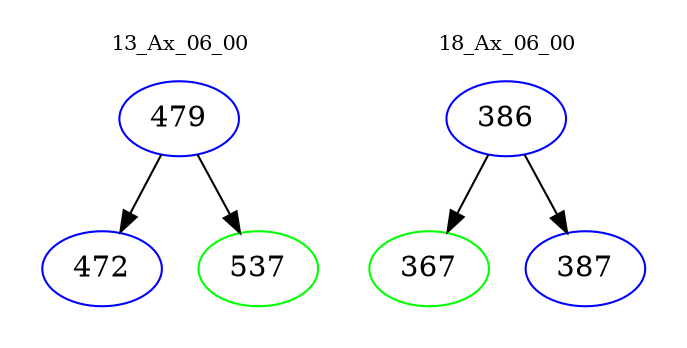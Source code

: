 digraph{
subgraph cluster_0 {
color = white
label = "13_Ax_06_00";
fontsize=10;
T0_479 [label="479", color="blue"]
T0_479 -> T0_472 [color="black"]
T0_472 [label="472", color="blue"]
T0_479 -> T0_537 [color="black"]
T0_537 [label="537", color="green"]
}
subgraph cluster_1 {
color = white
label = "18_Ax_06_00";
fontsize=10;
T1_386 [label="386", color="blue"]
T1_386 -> T1_367 [color="black"]
T1_367 [label="367", color="green"]
T1_386 -> T1_387 [color="black"]
T1_387 [label="387", color="blue"]
}
}
